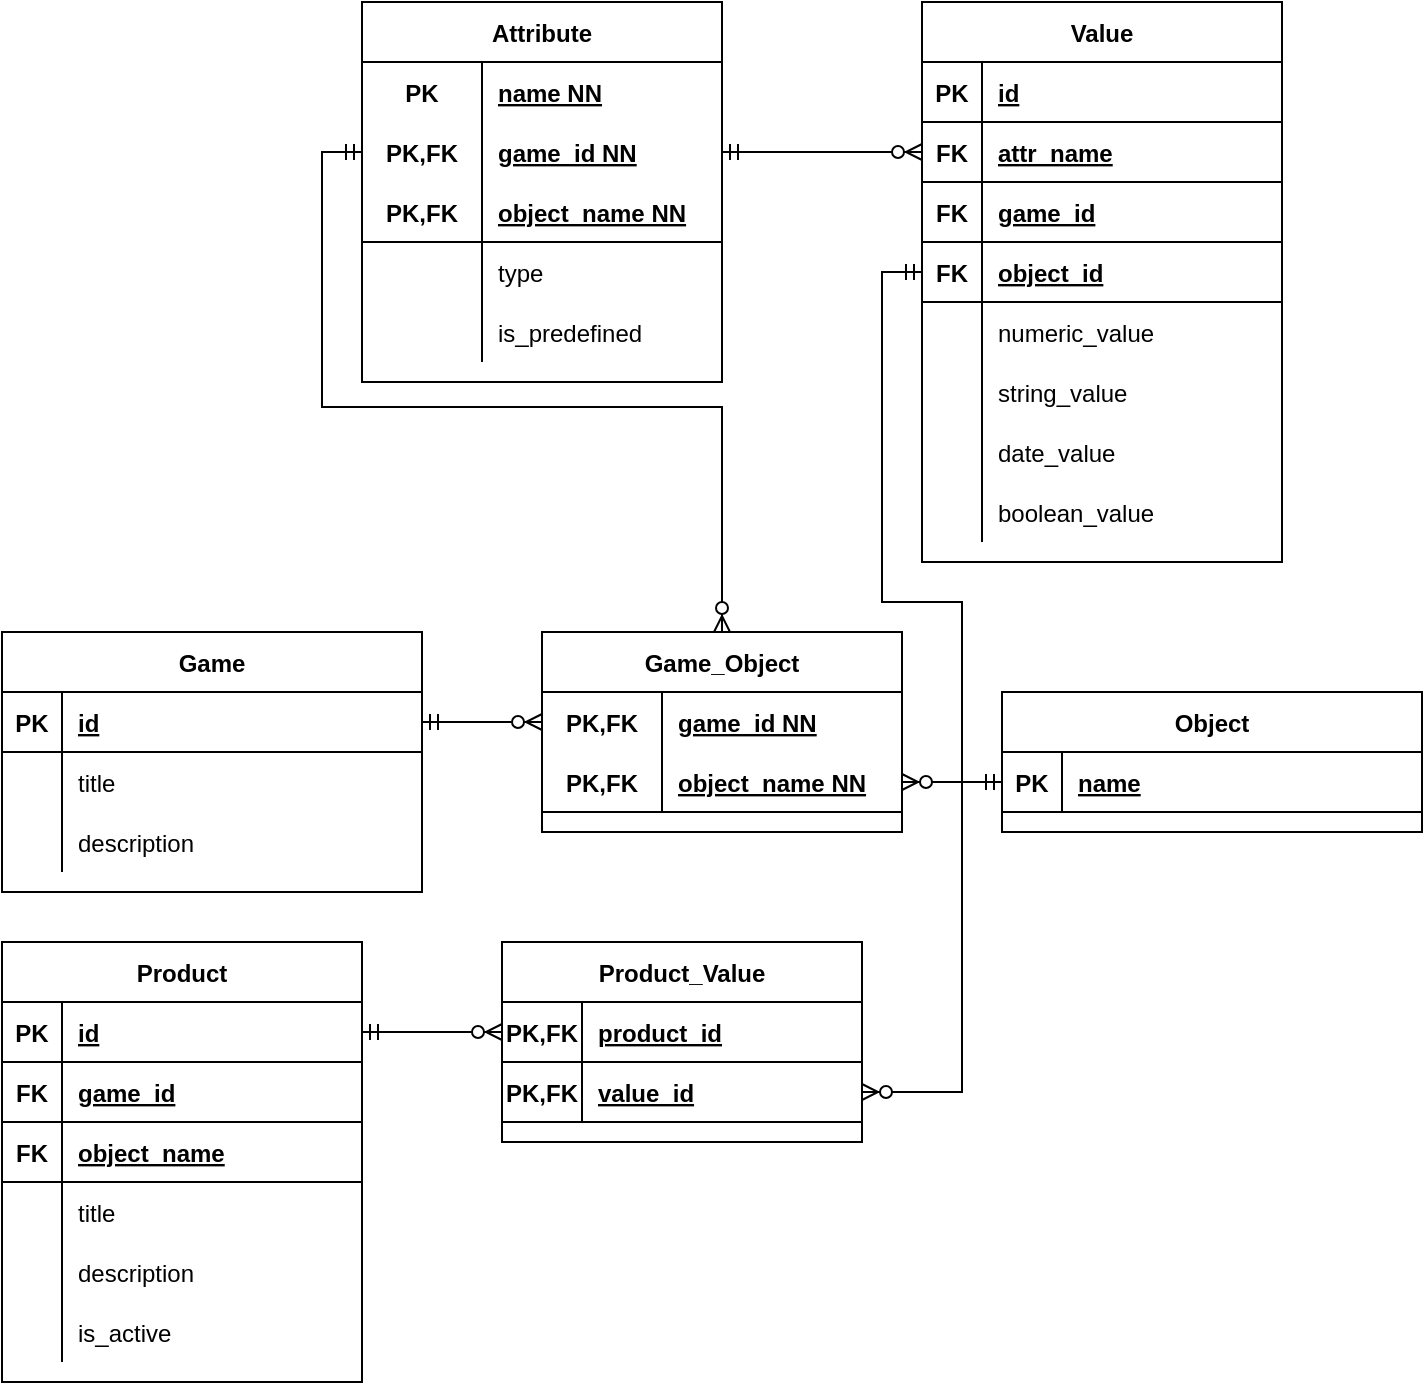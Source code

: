 <mxfile version="13.6.0" type="github"><diagram id="ircgiSIT45Vb2S97ltCF" name="Page-1"><mxGraphModel dx="3246" dy="2079" grid="1" gridSize="10" guides="1" tooltips="1" connect="1" arrows="1" fold="1" page="1" pageScale="1" pageWidth="827" pageHeight="1169" math="0" shadow="0"><root><mxCell id="0"/><mxCell id="1" parent="0"/><mxCell id="5IwwgOH7qG83B-U5rPRy-268" style="edgeStyle=orthogonalEdgeStyle;rounded=0;orthogonalLoop=1;jettySize=auto;html=1;exitX=1;exitY=0.5;exitDx=0;exitDy=0;entryX=0;entryY=0.5;entryDx=0;entryDy=0;endArrow=ERzeroToMany;endFill=1;startArrow=ERmandOne;startFill=0;" edge="1" parent="1" source="5IwwgOH7qG83B-U5rPRy-2" target="5IwwgOH7qG83B-U5rPRy-50"><mxGeometry relative="1" as="geometry"/></mxCell><mxCell id="5IwwgOH7qG83B-U5rPRy-269" style="edgeStyle=orthogonalEdgeStyle;rounded=0;orthogonalLoop=1;jettySize=auto;html=1;exitX=0;exitY=0.5;exitDx=0;exitDy=0;entryX=1;entryY=0.5;entryDx=0;entryDy=0;startArrow=ERmandOne;startFill=0;endArrow=ERzeroToMany;endFill=1;" edge="1" parent="1" source="5IwwgOH7qG83B-U5rPRy-63" target="5IwwgOH7qG83B-U5rPRy-53"><mxGeometry relative="1" as="geometry"/></mxCell><mxCell id="5IwwgOH7qG83B-U5rPRy-270" style="edgeStyle=orthogonalEdgeStyle;rounded=0;orthogonalLoop=1;jettySize=auto;html=1;exitX=0;exitY=0.5;exitDx=0;exitDy=0;entryX=0.5;entryY=0;entryDx=0;entryDy=0;startArrow=ERmandOne;startFill=0;endArrow=ERzeroToMany;endFill=1;" edge="1" parent="1" source="5IwwgOH7qG83B-U5rPRy-108" target="5IwwgOH7qG83B-U5rPRy-49"><mxGeometry relative="1" as="geometry"/></mxCell><mxCell id="5IwwgOH7qG83B-U5rPRy-272" style="edgeStyle=orthogonalEdgeStyle;rounded=0;orthogonalLoop=1;jettySize=auto;html=1;exitX=1;exitY=0.5;exitDx=0;exitDy=0;entryX=0;entryY=0.5;entryDx=0;entryDy=0;startArrow=ERmandOne;startFill=0;endArrow=ERzeroToMany;endFill=1;" edge="1" parent="1" source="5IwwgOH7qG83B-U5rPRy-108" target="5IwwgOH7qG83B-U5rPRy-188"><mxGeometry relative="1" as="geometry"/></mxCell><mxCell id="5IwwgOH7qG83B-U5rPRy-273" style="edgeStyle=orthogonalEdgeStyle;rounded=0;orthogonalLoop=1;jettySize=auto;html=1;exitX=0;exitY=0.5;exitDx=0;exitDy=0;entryX=1;entryY=0.5;entryDx=0;entryDy=0;startArrow=ERmandOne;startFill=0;endArrow=ERzeroToMany;endFill=1;" edge="1" parent="1" source="5IwwgOH7qG83B-U5rPRy-182" target="5IwwgOH7qG83B-U5rPRy-265"><mxGeometry relative="1" as="geometry"><Array as="points"><mxPoint x="-850" y="105"/><mxPoint x="-850" y="270"/><mxPoint x="-810" y="270"/><mxPoint x="-810" y="515"/></Array></mxGeometry></mxCell><mxCell id="5IwwgOH7qG83B-U5rPRy-274" style="edgeStyle=orthogonalEdgeStyle;rounded=0;orthogonalLoop=1;jettySize=auto;html=1;exitX=1;exitY=0.5;exitDx=0;exitDy=0;entryX=0;entryY=0.5;entryDx=0;entryDy=0;startArrow=ERmandOne;startFill=0;endArrow=ERzeroToMany;endFill=1;" edge="1" parent="1" source="5IwwgOH7qG83B-U5rPRy-192" target="5IwwgOH7qG83B-U5rPRy-253"><mxGeometry relative="1" as="geometry"/></mxCell><mxCell id="5IwwgOH7qG83B-U5rPRy-49" value="Game_Object" style="shape=table;startSize=30;container=1;collapsible=1;childLayout=tableLayout;fixedRows=1;rowLines=0;fontStyle=1;align=center;resizeLast=1;" vertex="1" parent="1"><mxGeometry x="-1020" y="285" width="180" height="100" as="geometry"/></mxCell><mxCell id="5IwwgOH7qG83B-U5rPRy-50" value="" style="shape=partialRectangle;collapsible=0;dropTarget=0;pointerEvents=0;fillColor=none;top=0;left=0;bottom=0;right=0;points=[[0,0.5],[1,0.5]];portConstraint=eastwest;" vertex="1" parent="5IwwgOH7qG83B-U5rPRy-49"><mxGeometry y="30" width="180" height="30" as="geometry"/></mxCell><mxCell id="5IwwgOH7qG83B-U5rPRy-51" value="PK,FK" style="shape=partialRectangle;connectable=0;fillColor=none;top=0;left=0;bottom=0;right=0;fontStyle=1;overflow=hidden;" vertex="1" parent="5IwwgOH7qG83B-U5rPRy-50"><mxGeometry width="60" height="30" as="geometry"/></mxCell><mxCell id="5IwwgOH7qG83B-U5rPRy-52" value="game_id NN" style="shape=partialRectangle;connectable=0;fillColor=none;top=0;left=0;bottom=0;right=0;align=left;spacingLeft=6;fontStyle=5;overflow=hidden;" vertex="1" parent="5IwwgOH7qG83B-U5rPRy-50"><mxGeometry x="60" width="120" height="30" as="geometry"/></mxCell><mxCell id="5IwwgOH7qG83B-U5rPRy-53" value="" style="shape=partialRectangle;collapsible=0;dropTarget=0;pointerEvents=0;fillColor=none;top=0;left=0;bottom=1;right=0;points=[[0,0.5],[1,0.5]];portConstraint=eastwest;" vertex="1" parent="5IwwgOH7qG83B-U5rPRy-49"><mxGeometry y="60" width="180" height="30" as="geometry"/></mxCell><mxCell id="5IwwgOH7qG83B-U5rPRy-54" value="PK,FK" style="shape=partialRectangle;connectable=0;fillColor=none;top=0;left=0;bottom=0;right=0;fontStyle=1;overflow=hidden;" vertex="1" parent="5IwwgOH7qG83B-U5rPRy-53"><mxGeometry width="60" height="30" as="geometry"/></mxCell><mxCell id="5IwwgOH7qG83B-U5rPRy-55" value="object_name NN" style="shape=partialRectangle;connectable=0;fillColor=none;top=0;left=0;bottom=0;right=0;align=left;spacingLeft=6;fontStyle=5;overflow=hidden;" vertex="1" parent="5IwwgOH7qG83B-U5rPRy-53"><mxGeometry x="60" width="120" height="30" as="geometry"/></mxCell><mxCell id="5IwwgOH7qG83B-U5rPRy-252" value="Product_Value" style="shape=table;startSize=30;container=1;collapsible=1;childLayout=tableLayout;fixedRows=1;rowLines=0;fontStyle=1;align=center;resizeLast=1;" vertex="1" parent="1"><mxGeometry x="-1040" y="440" width="180" height="100" as="geometry"/></mxCell><mxCell id="5IwwgOH7qG83B-U5rPRy-253" value="" style="shape=partialRectangle;collapsible=0;dropTarget=0;pointerEvents=0;fillColor=none;top=0;left=0;bottom=1;right=0;points=[[0,0.5],[1,0.5]];portConstraint=eastwest;" vertex="1" parent="5IwwgOH7qG83B-U5rPRy-252"><mxGeometry y="30" width="180" height="30" as="geometry"/></mxCell><mxCell id="5IwwgOH7qG83B-U5rPRy-254" value="PK,FK" style="shape=partialRectangle;connectable=0;fillColor=none;top=0;left=0;bottom=0;right=0;fontStyle=1;overflow=hidden;" vertex="1" parent="5IwwgOH7qG83B-U5rPRy-253"><mxGeometry width="40" height="30" as="geometry"/></mxCell><mxCell id="5IwwgOH7qG83B-U5rPRy-255" value="product_id" style="shape=partialRectangle;connectable=0;fillColor=none;top=0;left=0;bottom=0;right=0;align=left;spacingLeft=6;fontStyle=5;overflow=hidden;" vertex="1" parent="5IwwgOH7qG83B-U5rPRy-253"><mxGeometry x="40" width="140" height="30" as="geometry"/></mxCell><mxCell id="5IwwgOH7qG83B-U5rPRy-265" value="" style="shape=partialRectangle;collapsible=0;dropTarget=0;pointerEvents=0;fillColor=none;top=0;left=0;bottom=1;right=0;points=[[0,0.5],[1,0.5]];portConstraint=eastwest;" vertex="1" parent="5IwwgOH7qG83B-U5rPRy-252"><mxGeometry y="60" width="180" height="30" as="geometry"/></mxCell><mxCell id="5IwwgOH7qG83B-U5rPRy-266" value="PK,FK" style="shape=partialRectangle;connectable=0;fillColor=none;top=0;left=0;bottom=0;right=0;fontStyle=1;overflow=hidden;" vertex="1" parent="5IwwgOH7qG83B-U5rPRy-265"><mxGeometry width="40" height="30" as="geometry"/></mxCell><mxCell id="5IwwgOH7qG83B-U5rPRy-267" value="value_id" style="shape=partialRectangle;connectable=0;fillColor=none;top=0;left=0;bottom=0;right=0;align=left;spacingLeft=6;fontStyle=5;overflow=hidden;" vertex="1" parent="5IwwgOH7qG83B-U5rPRy-265"><mxGeometry x="40" width="140" height="30" as="geometry"/></mxCell><mxCell id="5IwwgOH7qG83B-U5rPRy-62" value="Object" style="shape=table;startSize=30;container=1;collapsible=1;childLayout=tableLayout;fixedRows=1;rowLines=0;fontStyle=1;align=center;resizeLast=1;" vertex="1" parent="1"><mxGeometry x="-790" y="315" width="210" height="70" as="geometry"><mxRectangle x="-220" y="-80" width="70" height="30" as="alternateBounds"/></mxGeometry></mxCell><mxCell id="5IwwgOH7qG83B-U5rPRy-63" value="" style="shape=partialRectangle;collapsible=0;dropTarget=0;pointerEvents=0;fillColor=none;top=0;left=0;bottom=1;right=0;points=[[0,0.5],[1,0.5]];portConstraint=eastwest;" vertex="1" parent="5IwwgOH7qG83B-U5rPRy-62"><mxGeometry y="30" width="210" height="30" as="geometry"/></mxCell><mxCell id="5IwwgOH7qG83B-U5rPRy-64" value="PK" style="shape=partialRectangle;connectable=0;fillColor=none;top=0;left=0;bottom=0;right=0;fontStyle=1;overflow=hidden;" vertex="1" parent="5IwwgOH7qG83B-U5rPRy-63"><mxGeometry width="30" height="30" as="geometry"/></mxCell><mxCell id="5IwwgOH7qG83B-U5rPRy-65" value="name" style="shape=partialRectangle;connectable=0;fillColor=none;top=0;left=0;bottom=0;right=0;align=left;spacingLeft=6;fontStyle=5;overflow=hidden;" vertex="1" parent="5IwwgOH7qG83B-U5rPRy-63"><mxGeometry x="30" width="180" height="30" as="geometry"/></mxCell><mxCell id="5IwwgOH7qG83B-U5rPRy-72" value="Attribute" style="shape=table;startSize=30;container=1;collapsible=1;childLayout=tableLayout;fixedRows=1;rowLines=0;fontStyle=1;align=center;resizeLast=1;" vertex="1" parent="1"><mxGeometry x="-1110" y="-30" width="180" height="190" as="geometry"/></mxCell><mxCell id="5IwwgOH7qG83B-U5rPRy-73" value="" style="shape=partialRectangle;collapsible=0;dropTarget=0;pointerEvents=0;fillColor=none;top=0;left=0;bottom=0;right=0;points=[[0,0.5],[1,0.5]];portConstraint=eastwest;" vertex="1" parent="5IwwgOH7qG83B-U5rPRy-72"><mxGeometry y="30" width="180" height="30" as="geometry"/></mxCell><mxCell id="5IwwgOH7qG83B-U5rPRy-74" value="PK" style="shape=partialRectangle;connectable=0;fillColor=none;top=0;left=0;bottom=0;right=0;fontStyle=1;overflow=hidden;" vertex="1" parent="5IwwgOH7qG83B-U5rPRy-73"><mxGeometry width="60" height="30" as="geometry"/></mxCell><mxCell id="5IwwgOH7qG83B-U5rPRy-75" value="name NN" style="shape=partialRectangle;connectable=0;fillColor=none;top=0;left=0;bottom=0;right=0;align=left;spacingLeft=6;fontStyle=5;overflow=hidden;" vertex="1" parent="5IwwgOH7qG83B-U5rPRy-73"><mxGeometry x="60" width="120" height="30" as="geometry"/></mxCell><mxCell id="5IwwgOH7qG83B-U5rPRy-108" value="" style="shape=partialRectangle;collapsible=0;dropTarget=0;pointerEvents=0;fillColor=none;top=0;left=0;bottom=0;right=0;points=[[0,0.5],[1,0.5]];portConstraint=eastwest;" vertex="1" parent="5IwwgOH7qG83B-U5rPRy-72"><mxGeometry y="60" width="180" height="30" as="geometry"/></mxCell><mxCell id="5IwwgOH7qG83B-U5rPRy-109" value="PK,FK" style="shape=partialRectangle;connectable=0;fillColor=none;top=0;left=0;bottom=0;right=0;fontStyle=1;overflow=hidden;" vertex="1" parent="5IwwgOH7qG83B-U5rPRy-108"><mxGeometry width="60" height="30" as="geometry"/></mxCell><mxCell id="5IwwgOH7qG83B-U5rPRy-110" value="game_id NN" style="shape=partialRectangle;connectable=0;fillColor=none;top=0;left=0;bottom=0;right=0;align=left;spacingLeft=6;fontStyle=5;overflow=hidden;" vertex="1" parent="5IwwgOH7qG83B-U5rPRy-108"><mxGeometry x="60" width="120" height="30" as="geometry"/></mxCell><mxCell id="5IwwgOH7qG83B-U5rPRy-76" value="" style="shape=partialRectangle;collapsible=0;dropTarget=0;pointerEvents=0;fillColor=none;top=0;left=0;bottom=1;right=0;points=[[0,0.5],[1,0.5]];portConstraint=eastwest;" vertex="1" parent="5IwwgOH7qG83B-U5rPRy-72"><mxGeometry y="90" width="180" height="30" as="geometry"/></mxCell><mxCell id="5IwwgOH7qG83B-U5rPRy-77" value="PK,FK" style="shape=partialRectangle;connectable=0;fillColor=none;top=0;left=0;bottom=0;right=0;fontStyle=1;overflow=hidden;" vertex="1" parent="5IwwgOH7qG83B-U5rPRy-76"><mxGeometry width="60" height="30" as="geometry"/></mxCell><mxCell id="5IwwgOH7qG83B-U5rPRy-78" value="object_name NN" style="shape=partialRectangle;connectable=0;fillColor=none;top=0;left=0;bottom=0;right=0;align=left;spacingLeft=6;fontStyle=5;overflow=hidden;" vertex="1" parent="5IwwgOH7qG83B-U5rPRy-76"><mxGeometry x="60" width="120" height="30" as="geometry"/></mxCell><mxCell id="5IwwgOH7qG83B-U5rPRy-124" value="" style="shape=partialRectangle;collapsible=0;dropTarget=0;pointerEvents=0;fillColor=none;top=0;left=0;bottom=0;right=0;points=[[0,0.5],[1,0.5]];portConstraint=eastwest;" vertex="1" parent="5IwwgOH7qG83B-U5rPRy-72"><mxGeometry y="120" width="180" height="30" as="geometry"/></mxCell><mxCell id="5IwwgOH7qG83B-U5rPRy-125" value="" style="shape=partialRectangle;connectable=0;fillColor=none;top=0;left=0;bottom=0;right=0;fontStyle=1;overflow=hidden;" vertex="1" parent="5IwwgOH7qG83B-U5rPRy-124"><mxGeometry width="60" height="30" as="geometry"/></mxCell><mxCell id="5IwwgOH7qG83B-U5rPRy-126" value="type" style="shape=partialRectangle;connectable=0;fillColor=none;top=0;left=0;bottom=0;right=0;align=left;spacingLeft=6;fontStyle=0;overflow=hidden;" vertex="1" parent="5IwwgOH7qG83B-U5rPRy-124"><mxGeometry x="60" width="120" height="30" as="geometry"/></mxCell><mxCell id="5IwwgOH7qG83B-U5rPRy-133" value="" style="shape=partialRectangle;collapsible=0;dropTarget=0;pointerEvents=0;fillColor=none;top=0;left=0;bottom=0;right=0;points=[[0,0.5],[1,0.5]];portConstraint=eastwest;" vertex="1" parent="5IwwgOH7qG83B-U5rPRy-72"><mxGeometry y="150" width="180" height="30" as="geometry"/></mxCell><mxCell id="5IwwgOH7qG83B-U5rPRy-134" value="" style="shape=partialRectangle;connectable=0;fillColor=none;top=0;left=0;bottom=0;right=0;fontStyle=1;overflow=hidden;" vertex="1" parent="5IwwgOH7qG83B-U5rPRy-133"><mxGeometry width="60" height="30" as="geometry"/></mxCell><mxCell id="5IwwgOH7qG83B-U5rPRy-135" value="is_predefined" style="shape=partialRectangle;connectable=0;fillColor=none;top=0;left=0;bottom=0;right=0;align=left;spacingLeft=6;fontStyle=0;overflow=hidden;" vertex="1" parent="5IwwgOH7qG83B-U5rPRy-133"><mxGeometry x="60" width="120" height="30" as="geometry"/></mxCell><mxCell id="5IwwgOH7qG83B-U5rPRy-111" value="Value" style="shape=table;startSize=30;container=1;collapsible=1;childLayout=tableLayout;fixedRows=1;rowLines=0;fontStyle=1;align=center;resizeLast=1;" vertex="1" parent="1"><mxGeometry x="-830" y="-30" width="180" height="280" as="geometry"/></mxCell><mxCell id="5IwwgOH7qG83B-U5rPRy-112" value="" style="shape=partialRectangle;collapsible=0;dropTarget=0;pointerEvents=0;fillColor=none;top=0;left=0;bottom=1;right=0;points=[[0,0.5],[1,0.5]];portConstraint=eastwest;" vertex="1" parent="5IwwgOH7qG83B-U5rPRy-111"><mxGeometry y="30" width="180" height="30" as="geometry"/></mxCell><mxCell id="5IwwgOH7qG83B-U5rPRy-113" value="PK" style="shape=partialRectangle;connectable=0;fillColor=none;top=0;left=0;bottom=0;right=0;fontStyle=1;overflow=hidden;" vertex="1" parent="5IwwgOH7qG83B-U5rPRy-112"><mxGeometry width="30" height="30" as="geometry"/></mxCell><mxCell id="5IwwgOH7qG83B-U5rPRy-114" value="id" style="shape=partialRectangle;connectable=0;fillColor=none;top=0;left=0;bottom=0;right=0;align=left;spacingLeft=6;fontStyle=5;overflow=hidden;" vertex="1" parent="5IwwgOH7qG83B-U5rPRy-112"><mxGeometry x="30" width="150" height="30" as="geometry"/></mxCell><mxCell id="5IwwgOH7qG83B-U5rPRy-188" value="" style="shape=partialRectangle;collapsible=0;dropTarget=0;pointerEvents=0;fillColor=none;top=0;left=0;bottom=1;right=0;points=[[0,0.5],[1,0.5]];portConstraint=eastwest;" vertex="1" parent="5IwwgOH7qG83B-U5rPRy-111"><mxGeometry y="60" width="180" height="30" as="geometry"/></mxCell><mxCell id="5IwwgOH7qG83B-U5rPRy-189" value="FK" style="shape=partialRectangle;connectable=0;fillColor=none;top=0;left=0;bottom=0;right=0;fontStyle=1;overflow=hidden;" vertex="1" parent="5IwwgOH7qG83B-U5rPRy-188"><mxGeometry width="30" height="30" as="geometry"/></mxCell><mxCell id="5IwwgOH7qG83B-U5rPRy-190" value="attr_name" style="shape=partialRectangle;connectable=0;fillColor=none;top=0;left=0;bottom=0;right=0;align=left;spacingLeft=6;fontStyle=5;overflow=hidden;" vertex="1" parent="5IwwgOH7qG83B-U5rPRy-188"><mxGeometry x="30" width="150" height="30" as="geometry"/></mxCell><mxCell id="5IwwgOH7qG83B-U5rPRy-185" value="" style="shape=partialRectangle;collapsible=0;dropTarget=0;pointerEvents=0;fillColor=none;top=0;left=0;bottom=1;right=0;points=[[0,0.5],[1,0.5]];portConstraint=eastwest;" vertex="1" parent="5IwwgOH7qG83B-U5rPRy-111"><mxGeometry y="90" width="180" height="30" as="geometry"/></mxCell><mxCell id="5IwwgOH7qG83B-U5rPRy-186" value="FK" style="shape=partialRectangle;connectable=0;fillColor=none;top=0;left=0;bottom=0;right=0;fontStyle=1;overflow=hidden;" vertex="1" parent="5IwwgOH7qG83B-U5rPRy-185"><mxGeometry width="30" height="30" as="geometry"/></mxCell><mxCell id="5IwwgOH7qG83B-U5rPRy-187" value="game_id" style="shape=partialRectangle;connectable=0;fillColor=none;top=0;left=0;bottom=0;right=0;align=left;spacingLeft=6;fontStyle=5;overflow=hidden;" vertex="1" parent="5IwwgOH7qG83B-U5rPRy-185"><mxGeometry x="30" width="150" height="30" as="geometry"/></mxCell><mxCell id="5IwwgOH7qG83B-U5rPRy-182" value="" style="shape=partialRectangle;collapsible=0;dropTarget=0;pointerEvents=0;fillColor=none;top=0;left=0;bottom=1;right=0;points=[[0,0.5],[1,0.5]];portConstraint=eastwest;" vertex="1" parent="5IwwgOH7qG83B-U5rPRy-111"><mxGeometry y="120" width="180" height="30" as="geometry"/></mxCell><mxCell id="5IwwgOH7qG83B-U5rPRy-183" value="FK" style="shape=partialRectangle;connectable=0;fillColor=none;top=0;left=0;bottom=0;right=0;fontStyle=1;overflow=hidden;" vertex="1" parent="5IwwgOH7qG83B-U5rPRy-182"><mxGeometry width="30" height="30" as="geometry"/></mxCell><mxCell id="5IwwgOH7qG83B-U5rPRy-184" value="object_id" style="shape=partialRectangle;connectable=0;fillColor=none;top=0;left=0;bottom=0;right=0;align=left;spacingLeft=6;fontStyle=5;overflow=hidden;" vertex="1" parent="5IwwgOH7qG83B-U5rPRy-182"><mxGeometry x="30" width="150" height="30" as="geometry"/></mxCell><mxCell id="5IwwgOH7qG83B-U5rPRy-115" value="" style="shape=partialRectangle;collapsible=0;dropTarget=0;pointerEvents=0;fillColor=none;top=0;left=0;bottom=0;right=0;points=[[0,0.5],[1,0.5]];portConstraint=eastwest;" vertex="1" parent="5IwwgOH7qG83B-U5rPRy-111"><mxGeometry y="150" width="180" height="30" as="geometry"/></mxCell><mxCell id="5IwwgOH7qG83B-U5rPRy-116" value="" style="shape=partialRectangle;connectable=0;fillColor=none;top=0;left=0;bottom=0;right=0;editable=1;overflow=hidden;" vertex="1" parent="5IwwgOH7qG83B-U5rPRy-115"><mxGeometry width="30" height="30" as="geometry"/></mxCell><mxCell id="5IwwgOH7qG83B-U5rPRy-117" value="numeric_value" style="shape=partialRectangle;connectable=0;fillColor=none;top=0;left=0;bottom=0;right=0;align=left;spacingLeft=6;overflow=hidden;" vertex="1" parent="5IwwgOH7qG83B-U5rPRy-115"><mxGeometry x="30" width="150" height="30" as="geometry"/></mxCell><mxCell id="5IwwgOH7qG83B-U5rPRy-118" value="" style="shape=partialRectangle;collapsible=0;dropTarget=0;pointerEvents=0;fillColor=none;top=0;left=0;bottom=0;right=0;points=[[0,0.5],[1,0.5]];portConstraint=eastwest;" vertex="1" parent="5IwwgOH7qG83B-U5rPRy-111"><mxGeometry y="180" width="180" height="30" as="geometry"/></mxCell><mxCell id="5IwwgOH7qG83B-U5rPRy-119" value="" style="shape=partialRectangle;connectable=0;fillColor=none;top=0;left=0;bottom=0;right=0;editable=1;overflow=hidden;" vertex="1" parent="5IwwgOH7qG83B-U5rPRy-118"><mxGeometry width="30" height="30" as="geometry"/></mxCell><mxCell id="5IwwgOH7qG83B-U5rPRy-120" value="string_value" style="shape=partialRectangle;connectable=0;fillColor=none;top=0;left=0;bottom=0;right=0;align=left;spacingLeft=6;overflow=hidden;" vertex="1" parent="5IwwgOH7qG83B-U5rPRy-118"><mxGeometry x="30" width="150" height="30" as="geometry"/></mxCell><mxCell id="5IwwgOH7qG83B-U5rPRy-121" value="" style="shape=partialRectangle;collapsible=0;dropTarget=0;pointerEvents=0;fillColor=none;top=0;left=0;bottom=0;right=0;points=[[0,0.5],[1,0.5]];portConstraint=eastwest;" vertex="1" parent="5IwwgOH7qG83B-U5rPRy-111"><mxGeometry y="210" width="180" height="30" as="geometry"/></mxCell><mxCell id="5IwwgOH7qG83B-U5rPRy-122" value="" style="shape=partialRectangle;connectable=0;fillColor=none;top=0;left=0;bottom=0;right=0;editable=1;overflow=hidden;" vertex="1" parent="5IwwgOH7qG83B-U5rPRy-121"><mxGeometry width="30" height="30" as="geometry"/></mxCell><mxCell id="5IwwgOH7qG83B-U5rPRy-123" value="date_value" style="shape=partialRectangle;connectable=0;fillColor=none;top=0;left=0;bottom=0;right=0;align=left;spacingLeft=6;overflow=hidden;" vertex="1" parent="5IwwgOH7qG83B-U5rPRy-121"><mxGeometry x="30" width="150" height="30" as="geometry"/></mxCell><mxCell id="5IwwgOH7qG83B-U5rPRy-136" value="" style="shape=partialRectangle;collapsible=0;dropTarget=0;pointerEvents=0;fillColor=none;top=0;left=0;bottom=0;right=0;points=[[0,0.5],[1,0.5]];portConstraint=eastwest;" vertex="1" parent="5IwwgOH7qG83B-U5rPRy-111"><mxGeometry y="240" width="180" height="30" as="geometry"/></mxCell><mxCell id="5IwwgOH7qG83B-U5rPRy-137" value="" style="shape=partialRectangle;connectable=0;fillColor=none;top=0;left=0;bottom=0;right=0;editable=1;overflow=hidden;" vertex="1" parent="5IwwgOH7qG83B-U5rPRy-136"><mxGeometry width="30" height="30" as="geometry"/></mxCell><mxCell id="5IwwgOH7qG83B-U5rPRy-138" value="boolean_value" style="shape=partialRectangle;connectable=0;fillColor=none;top=0;left=0;bottom=0;right=0;align=left;spacingLeft=6;overflow=hidden;" vertex="1" parent="5IwwgOH7qG83B-U5rPRy-136"><mxGeometry x="30" width="150" height="30" as="geometry"/></mxCell><mxCell id="5IwwgOH7qG83B-U5rPRy-191" value="Product" style="shape=table;startSize=30;container=1;collapsible=1;childLayout=tableLayout;fixedRows=1;rowLines=0;fontStyle=1;align=center;resizeLast=1;" vertex="1" parent="1"><mxGeometry x="-1290" y="440" width="180" height="220" as="geometry"/></mxCell><mxCell id="5IwwgOH7qG83B-U5rPRy-192" value="" style="shape=partialRectangle;collapsible=0;dropTarget=0;pointerEvents=0;fillColor=none;top=0;left=0;bottom=1;right=0;points=[[0,0.5],[1,0.5]];portConstraint=eastwest;" vertex="1" parent="5IwwgOH7qG83B-U5rPRy-191"><mxGeometry y="30" width="180" height="30" as="geometry"/></mxCell><mxCell id="5IwwgOH7qG83B-U5rPRy-193" value="PK" style="shape=partialRectangle;connectable=0;fillColor=none;top=0;left=0;bottom=0;right=0;fontStyle=1;overflow=hidden;" vertex="1" parent="5IwwgOH7qG83B-U5rPRy-192"><mxGeometry width="30" height="30" as="geometry"/></mxCell><mxCell id="5IwwgOH7qG83B-U5rPRy-194" value="id" style="shape=partialRectangle;connectable=0;fillColor=none;top=0;left=0;bottom=0;right=0;align=left;spacingLeft=6;fontStyle=5;overflow=hidden;" vertex="1" parent="5IwwgOH7qG83B-U5rPRy-192"><mxGeometry x="30" width="150" height="30" as="geometry"/></mxCell><mxCell id="5IwwgOH7qG83B-U5rPRy-216" value="" style="shape=partialRectangle;collapsible=0;dropTarget=0;pointerEvents=0;fillColor=none;top=0;left=0;bottom=1;right=0;points=[[0,0.5],[1,0.5]];portConstraint=eastwest;" vertex="1" parent="5IwwgOH7qG83B-U5rPRy-191"><mxGeometry y="60" width="180" height="30" as="geometry"/></mxCell><mxCell id="5IwwgOH7qG83B-U5rPRy-217" value="FK" style="shape=partialRectangle;connectable=0;fillColor=none;top=0;left=0;bottom=0;right=0;fontStyle=1;overflow=hidden;" vertex="1" parent="5IwwgOH7qG83B-U5rPRy-216"><mxGeometry width="30" height="30" as="geometry"/></mxCell><mxCell id="5IwwgOH7qG83B-U5rPRy-218" value="game_id" style="shape=partialRectangle;connectable=0;fillColor=none;top=0;left=0;bottom=0;right=0;align=left;spacingLeft=6;fontStyle=5;overflow=hidden;" vertex="1" parent="5IwwgOH7qG83B-U5rPRy-216"><mxGeometry x="30" width="150" height="30" as="geometry"/></mxCell><mxCell id="5IwwgOH7qG83B-U5rPRy-219" value="" style="shape=partialRectangle;collapsible=0;dropTarget=0;pointerEvents=0;fillColor=none;top=0;left=0;bottom=1;right=0;points=[[0,0.5],[1,0.5]];portConstraint=eastwest;" vertex="1" parent="5IwwgOH7qG83B-U5rPRy-191"><mxGeometry y="90" width="180" height="30" as="geometry"/></mxCell><mxCell id="5IwwgOH7qG83B-U5rPRy-220" value="FK" style="shape=partialRectangle;connectable=0;fillColor=none;top=0;left=0;bottom=0;right=0;fontStyle=1;overflow=hidden;" vertex="1" parent="5IwwgOH7qG83B-U5rPRy-219"><mxGeometry width="30" height="30" as="geometry"/></mxCell><mxCell id="5IwwgOH7qG83B-U5rPRy-221" value="object_name" style="shape=partialRectangle;connectable=0;fillColor=none;top=0;left=0;bottom=0;right=0;align=left;spacingLeft=6;fontStyle=5;overflow=hidden;" vertex="1" parent="5IwwgOH7qG83B-U5rPRy-219"><mxGeometry x="30" width="150" height="30" as="geometry"/></mxCell><mxCell id="5IwwgOH7qG83B-U5rPRy-195" value="" style="shape=partialRectangle;collapsible=0;dropTarget=0;pointerEvents=0;fillColor=none;top=0;left=0;bottom=0;right=0;points=[[0,0.5],[1,0.5]];portConstraint=eastwest;" vertex="1" parent="5IwwgOH7qG83B-U5rPRy-191"><mxGeometry y="120" width="180" height="30" as="geometry"/></mxCell><mxCell id="5IwwgOH7qG83B-U5rPRy-196" value="" style="shape=partialRectangle;connectable=0;fillColor=none;top=0;left=0;bottom=0;right=0;editable=1;overflow=hidden;" vertex="1" parent="5IwwgOH7qG83B-U5rPRy-195"><mxGeometry width="30" height="30" as="geometry"/></mxCell><mxCell id="5IwwgOH7qG83B-U5rPRy-197" value="title" style="shape=partialRectangle;connectable=0;fillColor=none;top=0;left=0;bottom=0;right=0;align=left;spacingLeft=6;overflow=hidden;" vertex="1" parent="5IwwgOH7qG83B-U5rPRy-195"><mxGeometry x="30" width="150" height="30" as="geometry"/></mxCell><mxCell id="5IwwgOH7qG83B-U5rPRy-198" value="" style="shape=partialRectangle;collapsible=0;dropTarget=0;pointerEvents=0;fillColor=none;top=0;left=0;bottom=0;right=0;points=[[0,0.5],[1,0.5]];portConstraint=eastwest;" vertex="1" parent="5IwwgOH7qG83B-U5rPRy-191"><mxGeometry y="150" width="180" height="30" as="geometry"/></mxCell><mxCell id="5IwwgOH7qG83B-U5rPRy-199" value="" style="shape=partialRectangle;connectable=0;fillColor=none;top=0;left=0;bottom=0;right=0;editable=1;overflow=hidden;" vertex="1" parent="5IwwgOH7qG83B-U5rPRy-198"><mxGeometry width="30" height="30" as="geometry"/></mxCell><mxCell id="5IwwgOH7qG83B-U5rPRy-200" value="description" style="shape=partialRectangle;connectable=0;fillColor=none;top=0;left=0;bottom=0;right=0;align=left;spacingLeft=6;overflow=hidden;" vertex="1" parent="5IwwgOH7qG83B-U5rPRy-198"><mxGeometry x="30" width="150" height="30" as="geometry"/></mxCell><mxCell id="5IwwgOH7qG83B-U5rPRy-201" value="" style="shape=partialRectangle;collapsible=0;dropTarget=0;pointerEvents=0;fillColor=none;top=0;left=0;bottom=0;right=0;points=[[0,0.5],[1,0.5]];portConstraint=eastwest;" vertex="1" parent="5IwwgOH7qG83B-U5rPRy-191"><mxGeometry y="180" width="180" height="30" as="geometry"/></mxCell><mxCell id="5IwwgOH7qG83B-U5rPRy-202" value="" style="shape=partialRectangle;connectable=0;fillColor=none;top=0;left=0;bottom=0;right=0;editable=1;overflow=hidden;" vertex="1" parent="5IwwgOH7qG83B-U5rPRy-201"><mxGeometry width="30" height="30" as="geometry"/></mxCell><mxCell id="5IwwgOH7qG83B-U5rPRy-203" value="is_active" style="shape=partialRectangle;connectable=0;fillColor=none;top=0;left=0;bottom=0;right=0;align=left;spacingLeft=6;overflow=hidden;" vertex="1" parent="5IwwgOH7qG83B-U5rPRy-201"><mxGeometry x="30" width="150" height="30" as="geometry"/></mxCell><mxCell id="5IwwgOH7qG83B-U5rPRy-1" value="Game" style="shape=table;startSize=30;container=1;collapsible=1;childLayout=tableLayout;fixedRows=1;rowLines=0;fontStyle=1;align=center;resizeLast=1;" vertex="1" parent="1"><mxGeometry x="-1290" y="285" width="210" height="130" as="geometry"><mxRectangle x="-220" y="-80" width="70" height="30" as="alternateBounds"/></mxGeometry></mxCell><mxCell id="5IwwgOH7qG83B-U5rPRy-2" value="" style="shape=partialRectangle;collapsible=0;dropTarget=0;pointerEvents=0;fillColor=none;top=0;left=0;bottom=1;right=0;points=[[0,0.5],[1,0.5]];portConstraint=eastwest;" vertex="1" parent="5IwwgOH7qG83B-U5rPRy-1"><mxGeometry y="30" width="210" height="30" as="geometry"/></mxCell><mxCell id="5IwwgOH7qG83B-U5rPRy-3" value="PK" style="shape=partialRectangle;connectable=0;fillColor=none;top=0;left=0;bottom=0;right=0;fontStyle=1;overflow=hidden;" vertex="1" parent="5IwwgOH7qG83B-U5rPRy-2"><mxGeometry width="30" height="30" as="geometry"/></mxCell><mxCell id="5IwwgOH7qG83B-U5rPRy-4" value="id" style="shape=partialRectangle;connectable=0;fillColor=none;top=0;left=0;bottom=0;right=0;align=left;spacingLeft=6;fontStyle=5;overflow=hidden;" vertex="1" parent="5IwwgOH7qG83B-U5rPRy-2"><mxGeometry x="30" width="180" height="30" as="geometry"/></mxCell><mxCell id="5IwwgOH7qG83B-U5rPRy-5" value="" style="shape=partialRectangle;collapsible=0;dropTarget=0;pointerEvents=0;fillColor=none;top=0;left=0;bottom=0;right=0;points=[[0,0.5],[1,0.5]];portConstraint=eastwest;" vertex="1" parent="5IwwgOH7qG83B-U5rPRy-1"><mxGeometry y="60" width="210" height="30" as="geometry"/></mxCell><mxCell id="5IwwgOH7qG83B-U5rPRy-6" value="" style="shape=partialRectangle;connectable=0;fillColor=none;top=0;left=0;bottom=0;right=0;editable=1;overflow=hidden;" vertex="1" parent="5IwwgOH7qG83B-U5rPRy-5"><mxGeometry width="30" height="30" as="geometry"/></mxCell><mxCell id="5IwwgOH7qG83B-U5rPRy-7" value="title" style="shape=partialRectangle;connectable=0;fillColor=none;top=0;left=0;bottom=0;right=0;align=left;spacingLeft=6;overflow=hidden;" vertex="1" parent="5IwwgOH7qG83B-U5rPRy-5"><mxGeometry x="30" width="180" height="30" as="geometry"/></mxCell><mxCell id="5IwwgOH7qG83B-U5rPRy-8" value="" style="shape=partialRectangle;collapsible=0;dropTarget=0;pointerEvents=0;fillColor=none;top=0;left=0;bottom=0;right=0;points=[[0,0.5],[1,0.5]];portConstraint=eastwest;" vertex="1" parent="5IwwgOH7qG83B-U5rPRy-1"><mxGeometry y="90" width="210" height="30" as="geometry"/></mxCell><mxCell id="5IwwgOH7qG83B-U5rPRy-9" value="" style="shape=partialRectangle;connectable=0;fillColor=none;top=0;left=0;bottom=0;right=0;editable=1;overflow=hidden;" vertex="1" parent="5IwwgOH7qG83B-U5rPRy-8"><mxGeometry width="30" height="30" as="geometry"/></mxCell><mxCell id="5IwwgOH7qG83B-U5rPRy-10" value="description" style="shape=partialRectangle;connectable=0;fillColor=none;top=0;left=0;bottom=0;right=0;align=left;spacingLeft=6;overflow=hidden;" vertex="1" parent="5IwwgOH7qG83B-U5rPRy-8"><mxGeometry x="30" width="180" height="30" as="geometry"/></mxCell></root></mxGraphModel></diagram></mxfile>